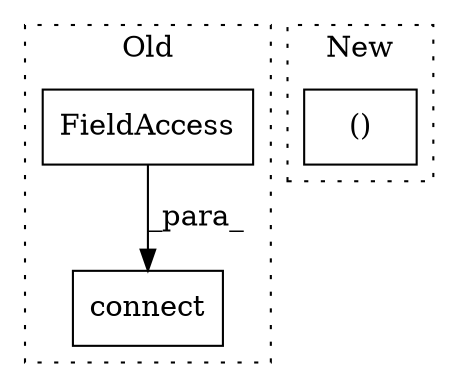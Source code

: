 digraph G {
subgraph cluster0 {
1 [label="connect" a="32" s="2695,2721" l="8,1" shape="box"];
3 [label="FieldAccess" a="22" s="2703" l="18" shape="box"];
label = "Old";
style="dotted";
}
subgraph cluster1 {
2 [label="()" a="106" s="2609" l="145" shape="box"];
label = "New";
style="dotted";
}
3 -> 1 [label="_para_"];
}